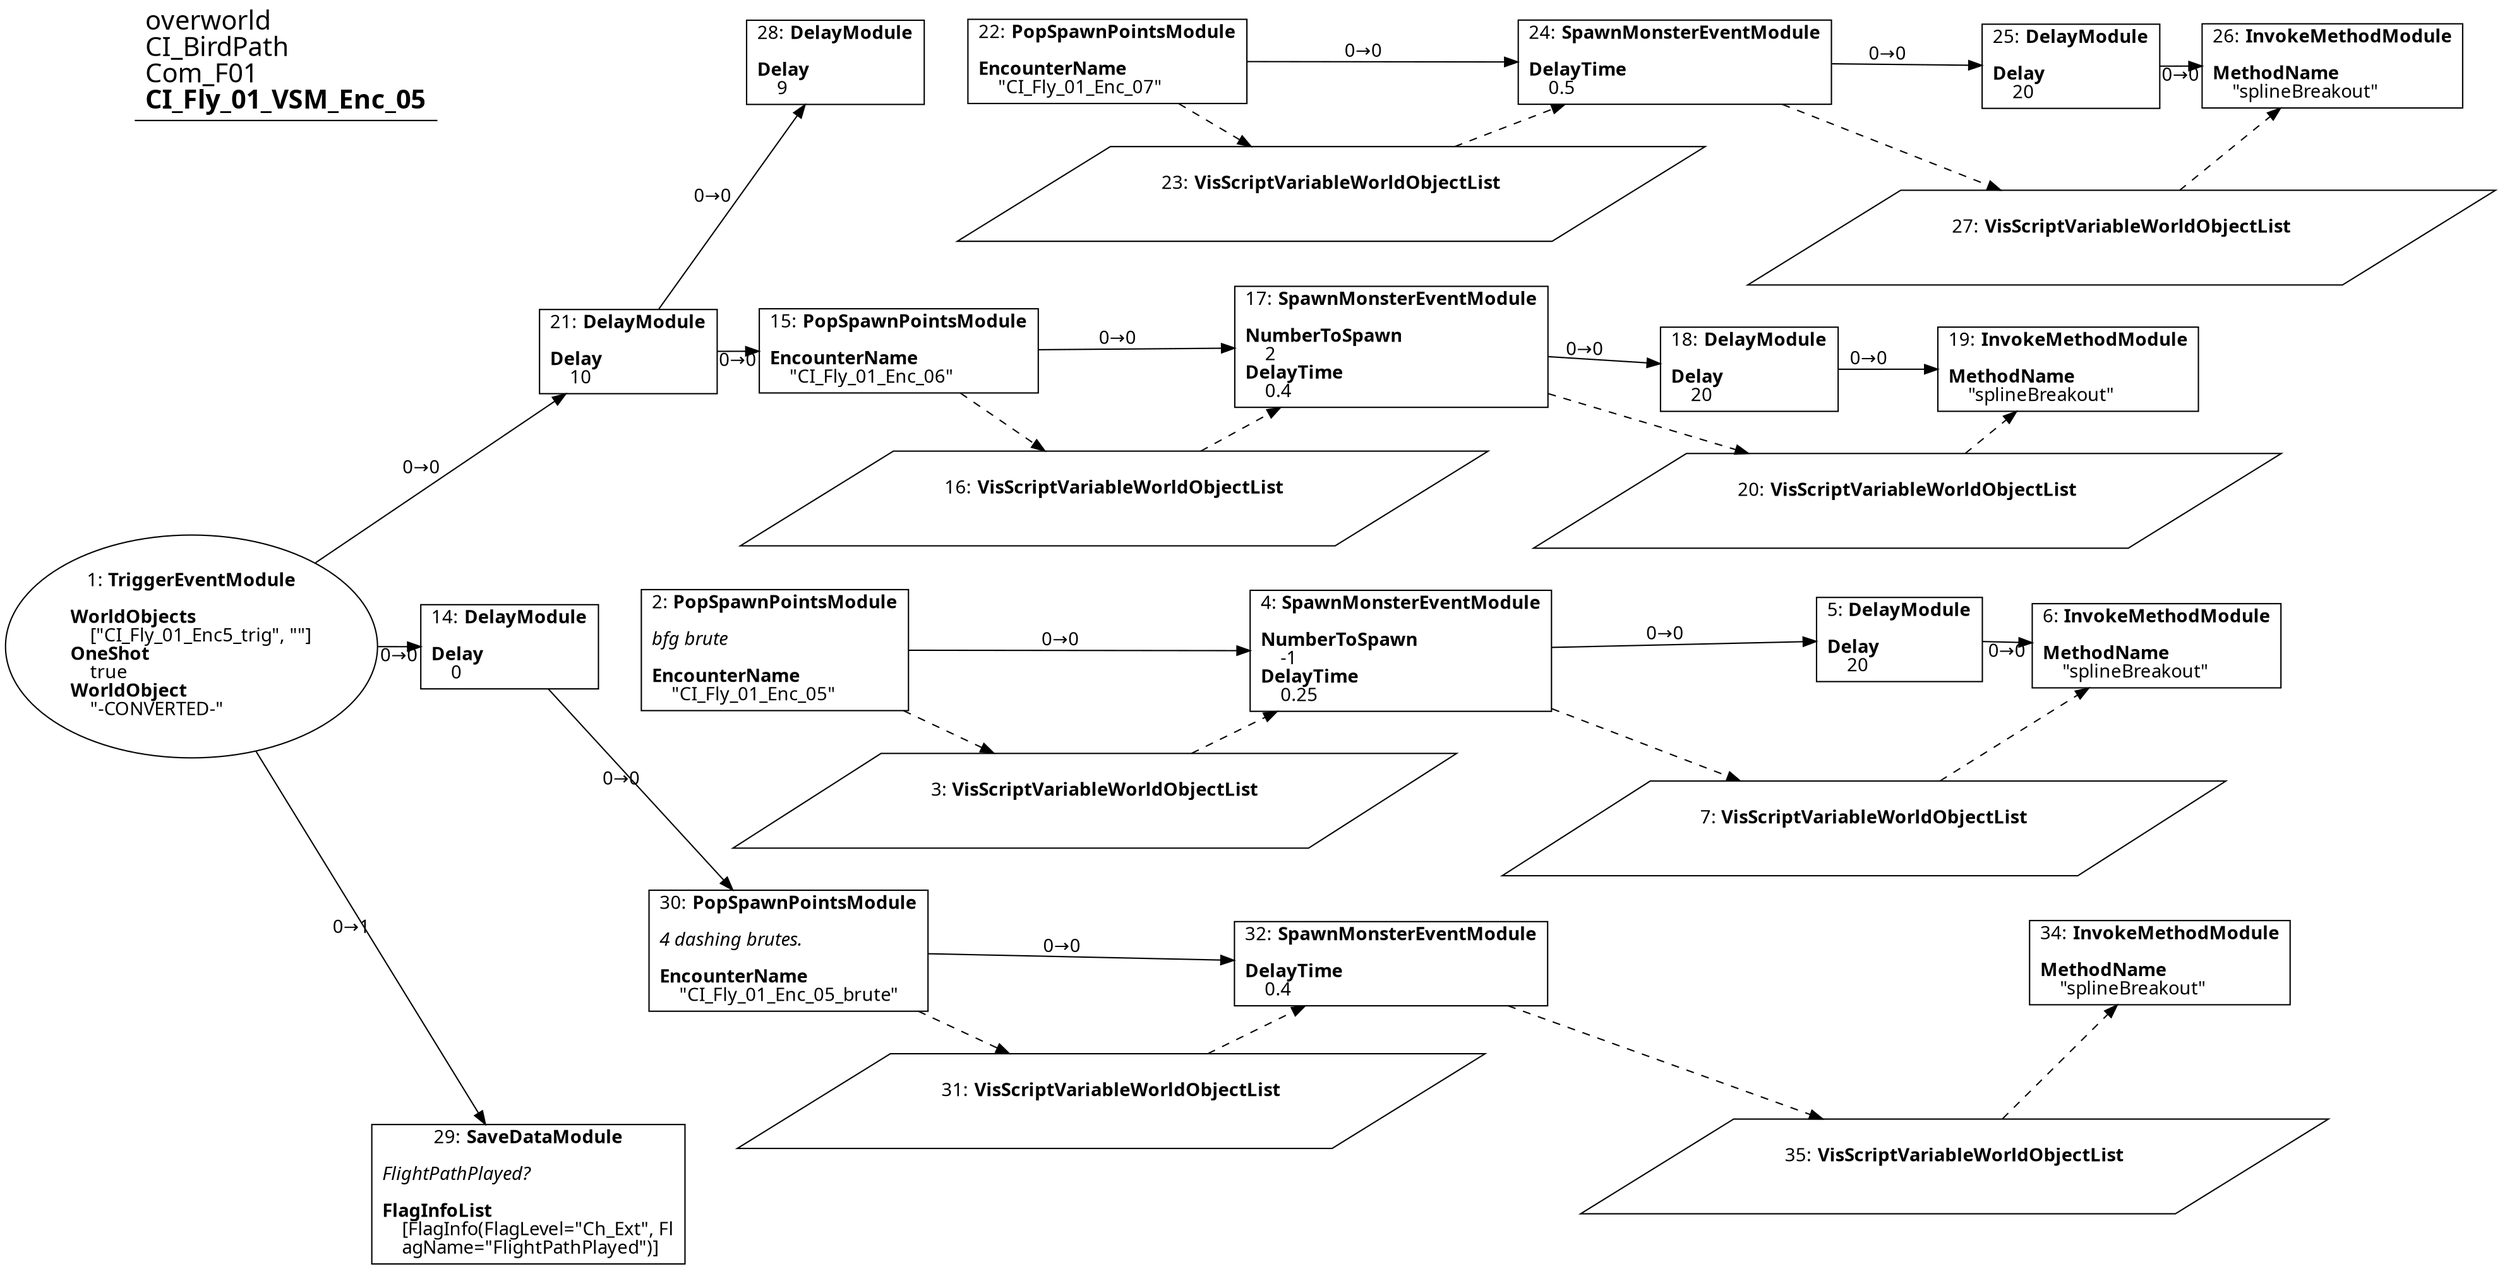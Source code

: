 digraph {
    layout = fdp;
    overlap = prism;
    sep = "+16";
    splines = spline;

    node [ shape = box ];

    graph [ fontname = "Segoe UI" ];
    node [ fontname = "Segoe UI" ];
    edge [ fontname = "Segoe UI" ];

    1 [ label = <1: <b>TriggerEventModule</b><br/><br/><b>WorldObjects</b><br align="left"/>    [&quot;CI_Fly_01_Enc5_trig&quot;, &quot;&quot;]<br align="left"/><b>OneShot</b><br align="left"/>    true<br align="left"/><b>WorldObject</b><br align="left"/>    &quot;-CONVERTED-&quot;<br align="left"/>> ];
    1 [ shape = oval ]
    1 [ pos = "-0.017,-0.20500001!" ];
    1 -> 14 [ label = "0→0" ];
    1 -> 21 [ label = "0→0" ];
    1 -> 29 [ label = "0→1" ];

    2 [ label = <2: <b>PopSpawnPointsModule</b><br/><br/><i>bfg brute<br align="left"/></i><br align="left"/><b>EncounterName</b><br align="left"/>    &quot;CI_Fly_01_Enc_05&quot;<br align="left"/>> ];
    2 [ pos = "0.43300003,-0.20500001!" ];
    2 -> 4 [ label = "0→0" ];
    2 -> 3 [ style = dashed ];

    3 [ label = <3: <b>VisScriptVariableWorldObjectList</b><br/><br/>> ];
    3 [ shape = parallelogram ]
    3 [ pos = "0.67,-0.32500002!" ];

    4 [ label = <4: <b>SpawnMonsterEventModule</b><br/><br/><b>NumberToSpawn</b><br align="left"/>    -1<br align="left"/><b>DelayTime</b><br align="left"/>    0.25<br align="left"/>> ];
    4 [ pos = "0.882,-0.20500001!" ];
    4 -> 5 [ label = "0→0" ];
    3 -> 4 [ style = dashed ];
    4 -> 7 [ style = dashed ];

    5 [ label = <5: <b>DelayModule</b><br/><br/><b>Delay</b><br align="left"/>    20<br align="left"/>> ];
    5 [ pos = "1.1650001,-0.20500001!" ];
    5 -> 6 [ label = "0→0" ];

    6 [ label = <6: <b>InvokeMethodModule</b><br/><br/><b>MethodName</b><br align="left"/>    &quot;splineBreakout&quot;<br align="left"/>> ];
    6 [ pos = "1.3360001,-0.20500001!" ];
    7 -> 6 [ style = dashed ];

    7 [ label = <7: <b>VisScriptVariableWorldObjectList</b><br/><br/>> ];
    7 [ shape = parallelogram ]
    7 [ pos = "1.1520001,-0.37100002!" ];

    14 [ label = <14: <b>DelayModule</b><br/><br/><b>Delay</b><br align="left"/>    0<br align="left"/>> ];
    14 [ pos = "0.24300002,-0.20500001!" ];
    14 -> 30 [ label = "0→0" ];

    15 [ label = <15: <b>PopSpawnPointsModule</b><br/><br/><b>EncounterName</b><br align="left"/>    &quot;CI_Fly_01_Enc_06&quot;<br align="left"/>> ];
    15 [ pos = "0.44300002,0.048!" ];
    15 -> 17 [ label = "0→0" ];
    15 -> 16 [ style = dashed ];

    16 [ label = <16: <b>VisScriptVariableWorldObjectList</b><br/><br/>> ];
    16 [ shape = parallelogram ]
    16 [ pos = "0.68,-0.072000004!" ];

    17 [ label = <17: <b>SpawnMonsterEventModule</b><br/><br/><b>NumberToSpawn</b><br align="left"/>    2<br align="left"/><b>DelayTime</b><br align="left"/>    0.4<br align="left"/>> ];
    17 [ pos = "0.892,0.048!" ];
    17 -> 18 [ label = "0→0" ];
    16 -> 17 [ style = dashed ];
    17 -> 20 [ style = dashed ];

    18 [ label = <18: <b>DelayModule</b><br/><br/><b>Delay</b><br align="left"/>    20<br align="left"/>> ];
    18 [ pos = "1.1750001,0.048!" ];
    18 -> 19 [ label = "0→0" ];

    19 [ label = <19: <b>InvokeMethodModule</b><br/><br/><b>MethodName</b><br align="left"/>    &quot;splineBreakout&quot;<br align="left"/>> ];
    19 [ pos = "1.3460001,0.048!" ];
    20 -> 19 [ style = dashed ];

    20 [ label = <20: <b>VisScriptVariableWorldObjectList</b><br/><br/>> ];
    20 [ shape = parallelogram ]
    20 [ pos = "1.1620001,-0.11800001!" ];

    21 [ label = <21: <b>DelayModule</b><br/><br/><b>Delay</b><br align="left"/>    10<br align="left"/>> ];
    21 [ pos = "0.24900001,0.048!" ];
    21 -> 15 [ label = "0→0" ];
    21 -> 28 [ label = "0→0" ];

    22 [ label = <22: <b>PopSpawnPointsModule</b><br/><br/><b>EncounterName</b><br align="left"/>    &quot;CI_Fly_01_Enc_07&quot;<br align="left"/>> ];
    22 [ pos = "0.63900006,0.293!" ];
    22 -> 24 [ label = "0→0" ];
    22 -> 23 [ style = dashed ];

    23 [ label = <23: <b>VisScriptVariableWorldObjectList</b><br/><br/>> ];
    23 [ shape = parallelogram ]
    23 [ pos = "0.87600005,0.17300001!" ];

    24 [ label = <24: <b>SpawnMonsterEventModule</b><br/><br/><b>DelayTime</b><br align="left"/>    0.5<br align="left"/>> ];
    24 [ pos = "1.088,0.293!" ];
    24 -> 25 [ label = "0→0" ];
    23 -> 24 [ style = dashed ];
    24 -> 27 [ style = dashed ];

    25 [ label = <25: <b>DelayModule</b><br/><br/><b>Delay</b><br align="left"/>    20<br align="left"/>> ];
    25 [ pos = "1.371,0.293!" ];
    25 -> 26 [ label = "0→0" ];

    26 [ label = <26: <b>InvokeMethodModule</b><br/><br/><b>MethodName</b><br align="left"/>    &quot;splineBreakout&quot;<br align="left"/>> ];
    26 [ pos = "1.542,0.293!" ];
    27 -> 26 [ style = dashed ];

    27 [ label = <27: <b>VisScriptVariableWorldObjectList</b><br/><br/>> ];
    27 [ shape = parallelogram ]
    27 [ pos = "1.358,0.127!" ];

    28 [ label = <28: <b>DelayModule</b><br/><br/><b>Delay</b><br align="left"/>    9<br align="left"/>> ];
    28 [ pos = "0.44500002,0.293!" ];

    29 [ label = <29: <b>SaveDataModule</b><br/><br/><i>FlightPathPlayed?<br align="left"/></i><br align="left"/><b>FlagInfoList</b><br align="left"/>    [FlagInfo(FlagLevel=&quot;Ch_Ext&quot;, Fl<br align="left"/>    agName=&quot;FlightPathPlayed&quot;)]<br align="left"/>> ];
    29 [ pos = "0.245,-0.64400005!" ];

    30 [ label = <30: <b>PopSpawnPointsModule</b><br/><br/><i>4 dashing brutes.  <br align="left"/></i><br align="left"/><b>EncounterName</b><br align="left"/>    &quot;CI_Fly_01_Enc_05_brute&quot;<br align="left"/>> ];
    30 [ pos = "0.42900002,-0.45400003!" ];
    30 -> 32 [ label = "0→0" ];
    30 -> 31 [ style = dashed ];

    31 [ label = <31: <b>VisScriptVariableWorldObjectList</b><br/><br/>> ];
    31 [ shape = parallelogram ]
    31 [ pos = "0.666,-0.574!" ];

    32 [ label = <32: <b>SpawnMonsterEventModule</b><br/><br/><b>DelayTime</b><br align="left"/>    0.4<br align="left"/>> ];
    32 [ pos = "0.878,-0.45400003!" ];
    31 -> 32 [ style = dashed ];
    32 -> 35 [ style = dashed ];

    34 [ label = <34: <b>InvokeMethodModule</b><br/><br/><b>MethodName</b><br align="left"/>    &quot;splineBreakout&quot;<br align="left"/>> ];
    34 [ pos = "1.332,-0.45400003!" ];
    35 -> 34 [ style = dashed ];

    35 [ label = <35: <b>VisScriptVariableWorldObjectList</b><br/><br/>> ];
    35 [ shape = parallelogram ]
    35 [ pos = "1.148,-0.62!" ];

    title [ pos = "-0.018000001,0.294!" ];
    title [ shape = underline ];
    title [ label = <<font point-size="20">overworld<br align="left"/>CI_BirdPath<br align="left"/>Com_F01<br align="left"/><b>CI_Fly_01_VSM_Enc_05</b><br align="left"/></font>> ];
}
